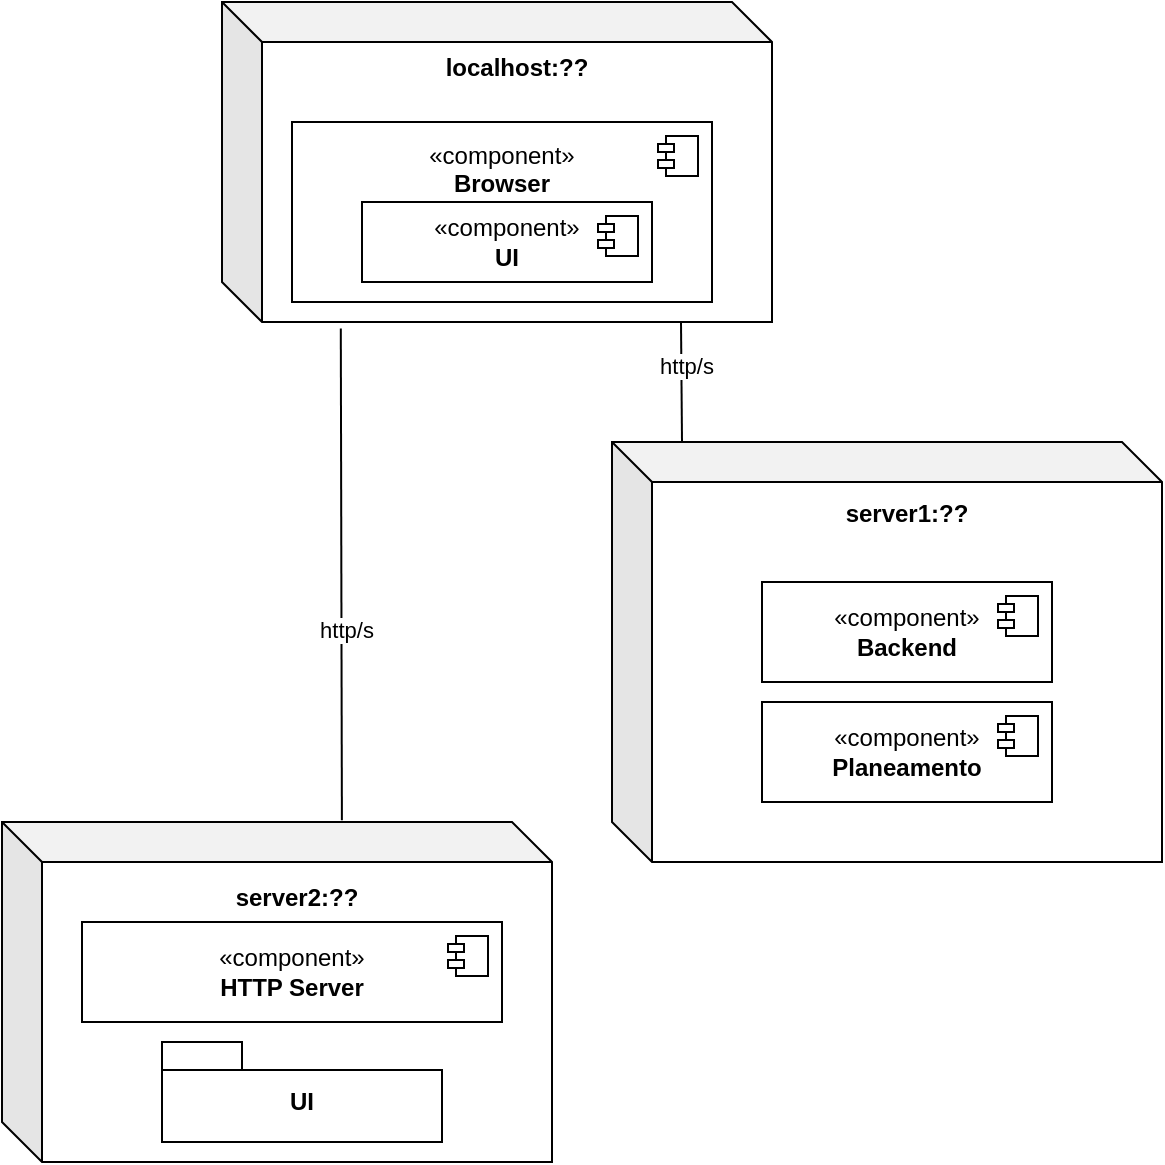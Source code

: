 <mxfile version="24.1.0" type="device">
  <diagram name="Página-1" id="HnM5bIwWVijFqjH4xQIT">
    <mxGraphModel dx="947" dy="1129" grid="1" gridSize="10" guides="1" tooltips="1" connect="1" arrows="1" fold="1" page="1" pageScale="1" pageWidth="827" pageHeight="1169" math="0" shadow="0">
      <root>
        <mxCell id="0" />
        <mxCell id="1" parent="0" />
        <mxCell id="PMfT4O3rlju3MlyJxA8M-1" value="&lt;b&gt;localhost:??&lt;/b&gt;&lt;div&gt;&lt;b&gt;&lt;br&gt;&lt;/b&gt;&lt;/div&gt;&lt;div&gt;&lt;b&gt;&lt;br&gt;&lt;/b&gt;&lt;/div&gt;&lt;div&gt;&lt;b&gt;&lt;br&gt;&lt;/b&gt;&lt;/div&gt;&lt;div&gt;&lt;b&gt;&lt;br&gt;&lt;/b&gt;&lt;/div&gt;&lt;div&gt;&lt;b&gt;&lt;br&gt;&lt;/b&gt;&lt;/div&gt;&lt;div&gt;&lt;b&gt;&lt;br&gt;&lt;/b&gt;&lt;/div&gt;&lt;div&gt;&lt;b&gt;&lt;br&gt;&lt;/b&gt;&lt;/div&gt;&lt;div&gt;&lt;br&gt;&lt;/div&gt;" style="shape=cube;whiteSpace=wrap;html=1;boundedLbl=1;backgroundOutline=1;darkOpacity=0.05;darkOpacity2=0.1;" vertex="1" parent="1">
          <mxGeometry x="210" y="295" width="275" height="160" as="geometry" />
        </mxCell>
        <mxCell id="PMfT4O3rlju3MlyJxA8M-2" value="«component»&lt;br&gt;&lt;b&gt;Browser&lt;/b&gt;&lt;div&gt;&lt;b&gt;&lt;br&gt;&lt;/b&gt;&lt;/div&gt;&lt;div&gt;&lt;b&gt;&lt;br&gt;&lt;/b&gt;&lt;/div&gt;&lt;div&gt;&lt;b&gt;&lt;br&gt;&lt;/b&gt;&lt;/div&gt;" style="html=1;dropTarget=0;whiteSpace=wrap;" vertex="1" parent="1">
          <mxGeometry x="245" y="355" width="210" height="90" as="geometry" />
        </mxCell>
        <mxCell id="PMfT4O3rlju3MlyJxA8M-3" value="" style="shape=module;jettyWidth=8;jettyHeight=4;" vertex="1" parent="PMfT4O3rlju3MlyJxA8M-2">
          <mxGeometry x="1" width="20" height="20" relative="1" as="geometry">
            <mxPoint x="-27" y="7" as="offset" />
          </mxGeometry>
        </mxCell>
        <mxCell id="PMfT4O3rlju3MlyJxA8M-4" value="«component»&lt;br&gt;&lt;b&gt;UI&lt;/b&gt;" style="html=1;dropTarget=0;whiteSpace=wrap;" vertex="1" parent="1">
          <mxGeometry x="280" y="395" width="145" height="40" as="geometry" />
        </mxCell>
        <mxCell id="PMfT4O3rlju3MlyJxA8M-5" value="" style="shape=module;jettyWidth=8;jettyHeight=4;" vertex="1" parent="PMfT4O3rlju3MlyJxA8M-4">
          <mxGeometry x="1" width="20" height="20" relative="1" as="geometry">
            <mxPoint x="-27" y="7" as="offset" />
          </mxGeometry>
        </mxCell>
        <mxCell id="PMfT4O3rlju3MlyJxA8M-8" value="&lt;b&gt;server2:??&lt;/b&gt;&lt;div&gt;&lt;b&gt;&lt;br&gt;&lt;/b&gt;&lt;/div&gt;&lt;div&gt;&lt;b&gt;&lt;br&gt;&lt;/b&gt;&lt;/div&gt;&lt;div&gt;&lt;b&gt;&lt;br&gt;&lt;/b&gt;&lt;/div&gt;&lt;div&gt;&lt;b&gt;&lt;br&gt;&lt;/b&gt;&lt;/div&gt;&lt;div&gt;&lt;b&gt;&lt;br&gt;&lt;/b&gt;&lt;/div&gt;&lt;div&gt;&lt;b&gt;&lt;br&gt;&lt;/b&gt;&lt;/div&gt;&lt;div&gt;&lt;b&gt;&lt;br&gt;&lt;/b&gt;&lt;/div&gt;&lt;div&gt;&lt;br&gt;&lt;/div&gt;" style="shape=cube;whiteSpace=wrap;html=1;boundedLbl=1;backgroundOutline=1;darkOpacity=0.05;darkOpacity2=0.1;" vertex="1" parent="1">
          <mxGeometry x="100" y="705" width="275" height="170" as="geometry" />
        </mxCell>
        <mxCell id="PMfT4O3rlju3MlyJxA8M-9" value="«component»&lt;br&gt;&lt;b&gt;HTTP Server&lt;/b&gt;" style="html=1;dropTarget=0;whiteSpace=wrap;" vertex="1" parent="1">
          <mxGeometry x="140" y="755" width="210" height="50" as="geometry" />
        </mxCell>
        <mxCell id="PMfT4O3rlju3MlyJxA8M-10" value="" style="shape=module;jettyWidth=8;jettyHeight=4;" vertex="1" parent="PMfT4O3rlju3MlyJxA8M-9">
          <mxGeometry x="1" width="20" height="20" relative="1" as="geometry">
            <mxPoint x="-27" y="7" as="offset" />
          </mxGeometry>
        </mxCell>
        <mxCell id="PMfT4O3rlju3MlyJxA8M-13" value="UI" style="shape=folder;fontStyle=1;spacingTop=10;tabWidth=40;tabHeight=14;tabPosition=left;html=1;whiteSpace=wrap;" vertex="1" parent="1">
          <mxGeometry x="180" y="815" width="140" height="50" as="geometry" />
        </mxCell>
        <mxCell id="PMfT4O3rlju3MlyJxA8M-14" value="" style="endArrow=none;html=1;rounded=0;entryX=0.216;entryY=1.02;entryDx=0;entryDy=0;entryPerimeter=0;exitX=0.618;exitY=-0.005;exitDx=0;exitDy=0;exitPerimeter=0;" edge="1" parent="1" source="PMfT4O3rlju3MlyJxA8M-8" target="PMfT4O3rlju3MlyJxA8M-1">
          <mxGeometry width="50" height="50" relative="1" as="geometry">
            <mxPoint x="270" y="655" as="sourcePoint" />
            <mxPoint x="320" y="605" as="targetPoint" />
          </mxGeometry>
        </mxCell>
        <mxCell id="PMfT4O3rlju3MlyJxA8M-15" value="http/s" style="edgeLabel;html=1;align=center;verticalAlign=middle;resizable=0;points=[];" vertex="1" connectable="0" parent="PMfT4O3rlju3MlyJxA8M-14">
          <mxGeometry x="-0.389" y="-2" relative="1" as="geometry">
            <mxPoint y="-20" as="offset" />
          </mxGeometry>
        </mxCell>
        <mxCell id="PMfT4O3rlju3MlyJxA8M-17" value="&lt;b&gt;server1:??&lt;/b&gt;&lt;div&gt;&lt;b&gt;&lt;br&gt;&lt;/b&gt;&lt;/div&gt;&lt;div&gt;&lt;b&gt;&lt;br&gt;&lt;/b&gt;&lt;/div&gt;&lt;div&gt;&lt;b&gt;&lt;br&gt;&lt;/b&gt;&lt;/div&gt;&lt;div&gt;&lt;b&gt;&lt;br&gt;&lt;/b&gt;&lt;/div&gt;&lt;div&gt;&lt;b&gt;&lt;br&gt;&lt;/b&gt;&lt;/div&gt;&lt;div&gt;&lt;b&gt;&lt;br&gt;&lt;/b&gt;&lt;/div&gt;&lt;div&gt;&lt;b&gt;&lt;br&gt;&lt;/b&gt;&lt;/div&gt;&lt;div&gt;&lt;br&gt;&lt;/div&gt;&lt;div&gt;&lt;br&gt;&lt;/div&gt;&lt;div&gt;&lt;br&gt;&lt;/div&gt;&lt;div&gt;&lt;br&gt;&lt;/div&gt;" style="shape=cube;whiteSpace=wrap;html=1;boundedLbl=1;backgroundOutline=1;darkOpacity=0.05;darkOpacity2=0.1;" vertex="1" parent="1">
          <mxGeometry x="405" y="515" width="275" height="210" as="geometry" />
        </mxCell>
        <mxCell id="PMfT4O3rlju3MlyJxA8M-18" value="«component»&lt;br&gt;&lt;b&gt;Backend&lt;/b&gt;" style="html=1;dropTarget=0;whiteSpace=wrap;" vertex="1" parent="1">
          <mxGeometry x="480" y="585" width="145" height="50" as="geometry" />
        </mxCell>
        <mxCell id="PMfT4O3rlju3MlyJxA8M-19" value="" style="shape=module;jettyWidth=8;jettyHeight=4;" vertex="1" parent="PMfT4O3rlju3MlyJxA8M-18">
          <mxGeometry x="1" width="20" height="20" relative="1" as="geometry">
            <mxPoint x="-27" y="7" as="offset" />
          </mxGeometry>
        </mxCell>
        <mxCell id="PMfT4O3rlju3MlyJxA8M-21" value="«component»&lt;br&gt;&lt;b&gt;Planeamento&lt;/b&gt;" style="html=1;dropTarget=0;whiteSpace=wrap;" vertex="1" parent="1">
          <mxGeometry x="480" y="645" width="145" height="50" as="geometry" />
        </mxCell>
        <mxCell id="PMfT4O3rlju3MlyJxA8M-22" value="" style="shape=module;jettyWidth=8;jettyHeight=4;" vertex="1" parent="PMfT4O3rlju3MlyJxA8M-21">
          <mxGeometry x="1" width="20" height="20" relative="1" as="geometry">
            <mxPoint x="-27" y="7" as="offset" />
          </mxGeometry>
        </mxCell>
        <mxCell id="PMfT4O3rlju3MlyJxA8M-23" value="" style="endArrow=none;html=1;rounded=0;entryX=0.216;entryY=1.02;entryDx=0;entryDy=0;entryPerimeter=0;" edge="1" parent="1">
          <mxGeometry width="50" height="50" relative="1" as="geometry">
            <mxPoint x="440" y="515" as="sourcePoint" />
            <mxPoint x="439.5" y="455" as="targetPoint" />
          </mxGeometry>
        </mxCell>
        <mxCell id="PMfT4O3rlju3MlyJxA8M-24" value="http/s" style="edgeLabel;html=1;align=center;verticalAlign=middle;resizable=0;points=[];" vertex="1" connectable="0" parent="PMfT4O3rlju3MlyJxA8M-23">
          <mxGeometry x="-0.389" y="-2" relative="1" as="geometry">
            <mxPoint y="-20" as="offset" />
          </mxGeometry>
        </mxCell>
      </root>
    </mxGraphModel>
  </diagram>
</mxfile>
